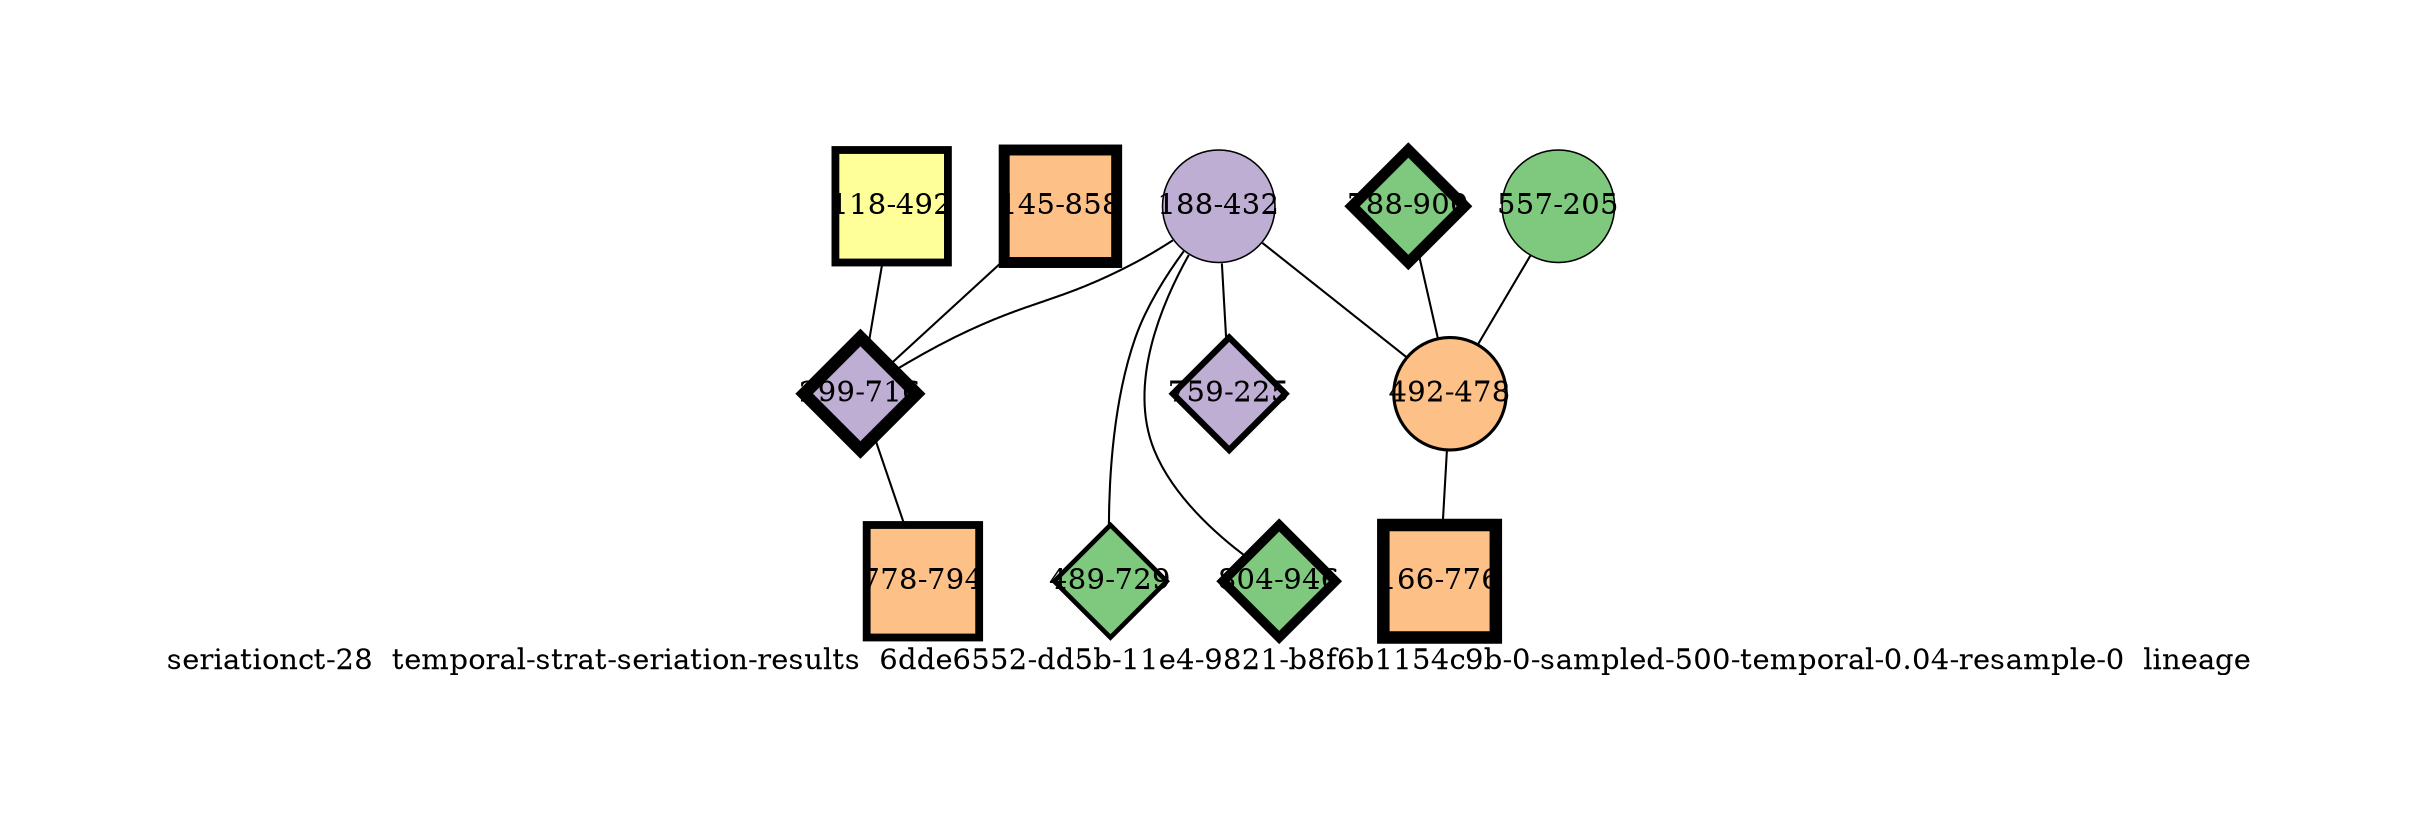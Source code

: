 strict graph "seriationct-28  temporal-strat-seriation-results  6dde6552-dd5b-11e4-9821-b8f6b1154c9b-0-sampled-500-temporal-0.04-resample-0  lineage" {
labelloc=b;
ratio=auto;
pad="1.0";
label="seriationct-28  temporal-strat-seriation-results  6dde6552-dd5b-11e4-9821-b8f6b1154c9b-0-sampled-500-temporal-0.04-resample-0  lineage";
node [width="0.75", style=filled, fixedsize=true, height="0.75", shape=circle, label=""];
0 [xCoordinate="432.0", appears_in_slice=1, yCoordinate="188.0", colorscheme=accent8, lineage_id=0, short_label="188-432", label="188-432", shape=circle, cluster_id=1, fillcolor=2, size="500.0", id=0, penwidth="0.75"];
1 [xCoordinate="492.0", appears_in_slice=5, yCoordinate="118.0", colorscheme=accent8, lineage_id=1, short_label="118-492", label="118-492", shape=square, cluster_id=3, fillcolor=4, size="500.0", id=1, penwidth="3.75"];
2 [xCoordinate="729.0", appears_in_slice=3, yCoordinate="489.0", colorscheme=accent8, lineage_id=2, short_label="489-729", label="489-729", shape=diamond, cluster_id=0, fillcolor=1, size="500.0", id=3, penwidth="2.25"];
3 [xCoordinate="858.0", appears_in_slice=7, yCoordinate="145.0", colorscheme=accent8, lineage_id=1, short_label="145-858", label="145-858", shape=square, cluster_id=2, fillcolor=3, size="500.0", id=5, penwidth="5.25"];
4 [xCoordinate="716.0", appears_in_slice=8, yCoordinate="299.0", colorscheme=accent8, lineage_id=2, short_label="299-716", label="299-716", shape=diamond, cluster_id=1, fillcolor=2, size="500.0", id=4, penwidth="6.0"];
5 [xCoordinate="946.0", appears_in_slice=6, yCoordinate="804.0", colorscheme=accent8, lineage_id=2, short_label="804-946", label="804-946", shape=diamond, cluster_id=0, fillcolor=1, size="500.0", id=2, penwidth="4.5"];
6 [xCoordinate="794.0", appears_in_slice=5, yCoordinate="778.0", colorscheme=accent8, lineage_id=1, short_label="778-794", label="778-794", shape=square, cluster_id=2, fillcolor=3, size="500.0", id=6, penwidth="3.75"];
7 [xCoordinate="225.0", appears_in_slice=4, yCoordinate="759.0", colorscheme=accent8, lineage_id=2, short_label="759-225", label="759-225", shape=diamond, cluster_id=1, fillcolor=2, size="500.0", id=7, penwidth="3.0"];
8 [xCoordinate="900.0", appears_in_slice=7, yCoordinate="788.0", colorscheme=accent8, lineage_id=2, short_label="788-900", label="788-900", shape=diamond, cluster_id=0, fillcolor=1, size="500.0", id=8, penwidth="5.25"];
9 [xCoordinate="205.0", appears_in_slice=1, yCoordinate="557.0", colorscheme=accent8, lineage_id=0, short_label="557-205", label="557-205", shape=circle, cluster_id=0, fillcolor=1, size="500.0", id=9, penwidth="0.75"];
10 [xCoordinate="478.0", appears_in_slice=2, yCoordinate="492.0", colorscheme=accent8, lineage_id=0, short_label="492-478", label="492-478", shape=circle, cluster_id=2, fillcolor=3, size="500.0", id=10, penwidth="1.5"];
11 [xCoordinate="776.0", appears_in_slice=8, yCoordinate="166.0", colorscheme=accent8, lineage_id=1, short_label="166-776", label="166-776", shape=square, cluster_id=2, fillcolor=3, size="500.0", id=11, penwidth="6.0"];
0 -- 10  [inverseweight="3.2775788631", weight="0.305103261208"];
0 -- 2  [inverseweight="2.63384166701", weight="0.379673543982"];
0 -- 4  [inverseweight="3.19190842653", weight="0.313292195881"];
0 -- 5  [inverseweight="2.29944001658", weight="0.434888491455"];
0 -- 7  [inverseweight="2.99288538911", weight="0.33412572484"];
1 -- 4  [inverseweight="2.41430415176", weight="0.414198020275"];
3 -- 4  [inverseweight="2.69081780569", weight="0.371634228779"];
4 -- 6  [inverseweight="2.43165811967", weight="0.411242021199"];
8 -- 10  [inverseweight="2.34677135044", weight="0.426117354728"];
9 -- 10  [inverseweight="3.03907851605", weight="0.329047109089"];
10 -- 11  [inverseweight="2.84707388607", weight="0.351237811176"];
}
